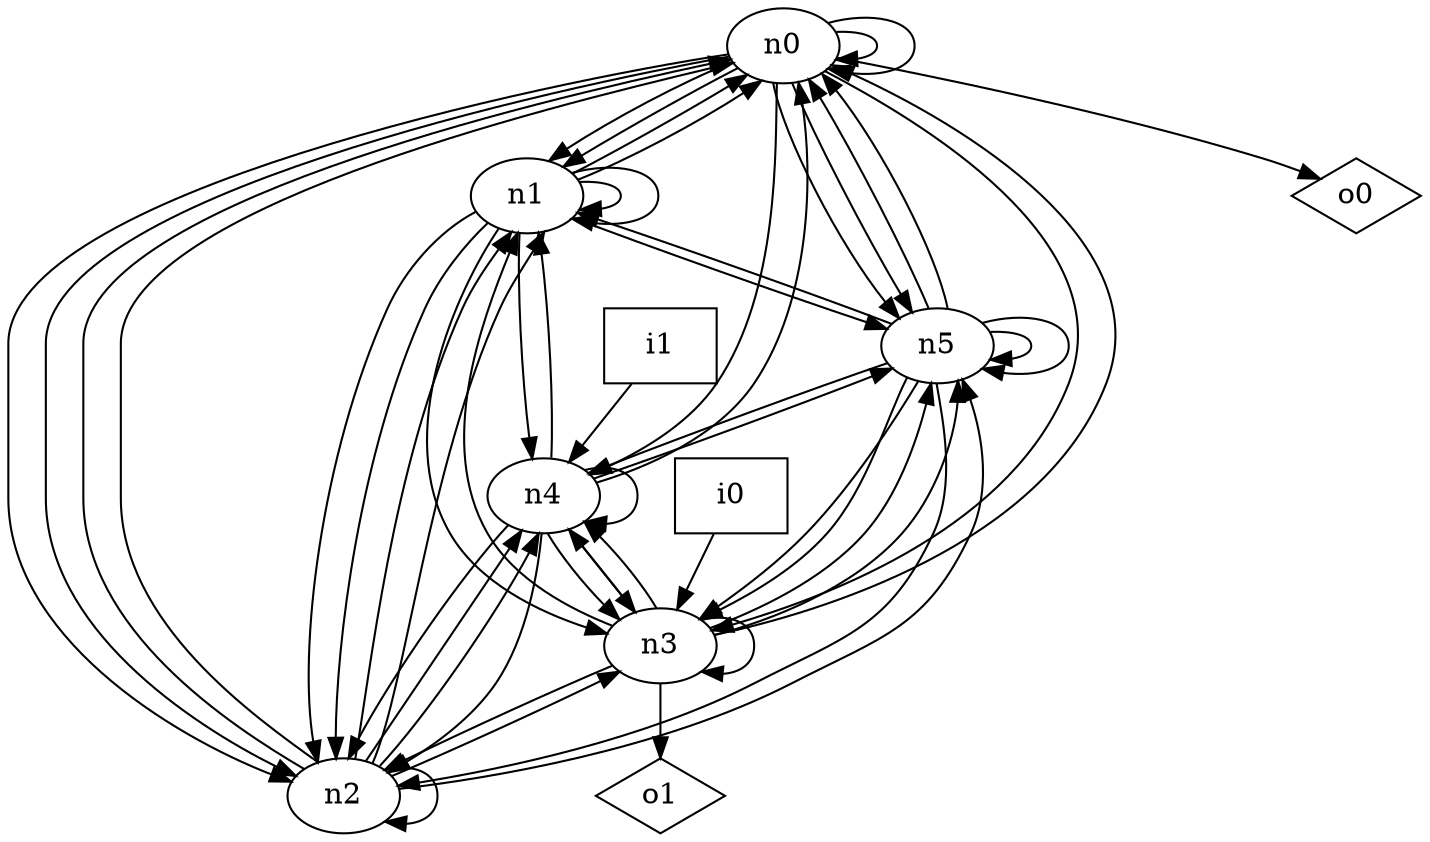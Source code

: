 digraph G {
n0 [label="n0"];
n1 [label="n1"];
n2 [label="n2"];
n3 [label="n3"];
n4 [label="n4"];
n5 [label="n5"];
n6 [label="i0",shape="box"];
n7 [label="i1",shape="box"];
n8 [label="o0",shape="diamond"];
n9 [label="o1",shape="diamond"];
n0 -> n0
n0 -> n0
n0 -> n1
n0 -> n1
n0 -> n2
n0 -> n2
n0 -> n3
n0 -> n4
n0 -> n5
n0 -> n5
n0 -> n8
n1 -> n0
n1 -> n0
n1 -> n1
n1 -> n1
n1 -> n2
n1 -> n2
n1 -> n3
n1 -> n4
n1 -> n5
n2 -> n0
n2 -> n0
n2 -> n1
n2 -> n1
n2 -> n2
n2 -> n3
n2 -> n4
n2 -> n4
n2 -> n5
n3 -> n0
n3 -> n1
n3 -> n2
n3 -> n3
n3 -> n4
n3 -> n4
n3 -> n5
n3 -> n5
n3 -> n9
n4 -> n0
n4 -> n1
n4 -> n2
n4 -> n2
n4 -> n3
n4 -> n3
n4 -> n4
n4 -> n5
n5 -> n0
n5 -> n0
n5 -> n1
n5 -> n2
n5 -> n3
n5 -> n3
n5 -> n4
n5 -> n5
n5 -> n5
n6 -> n3
n7 -> n4
}